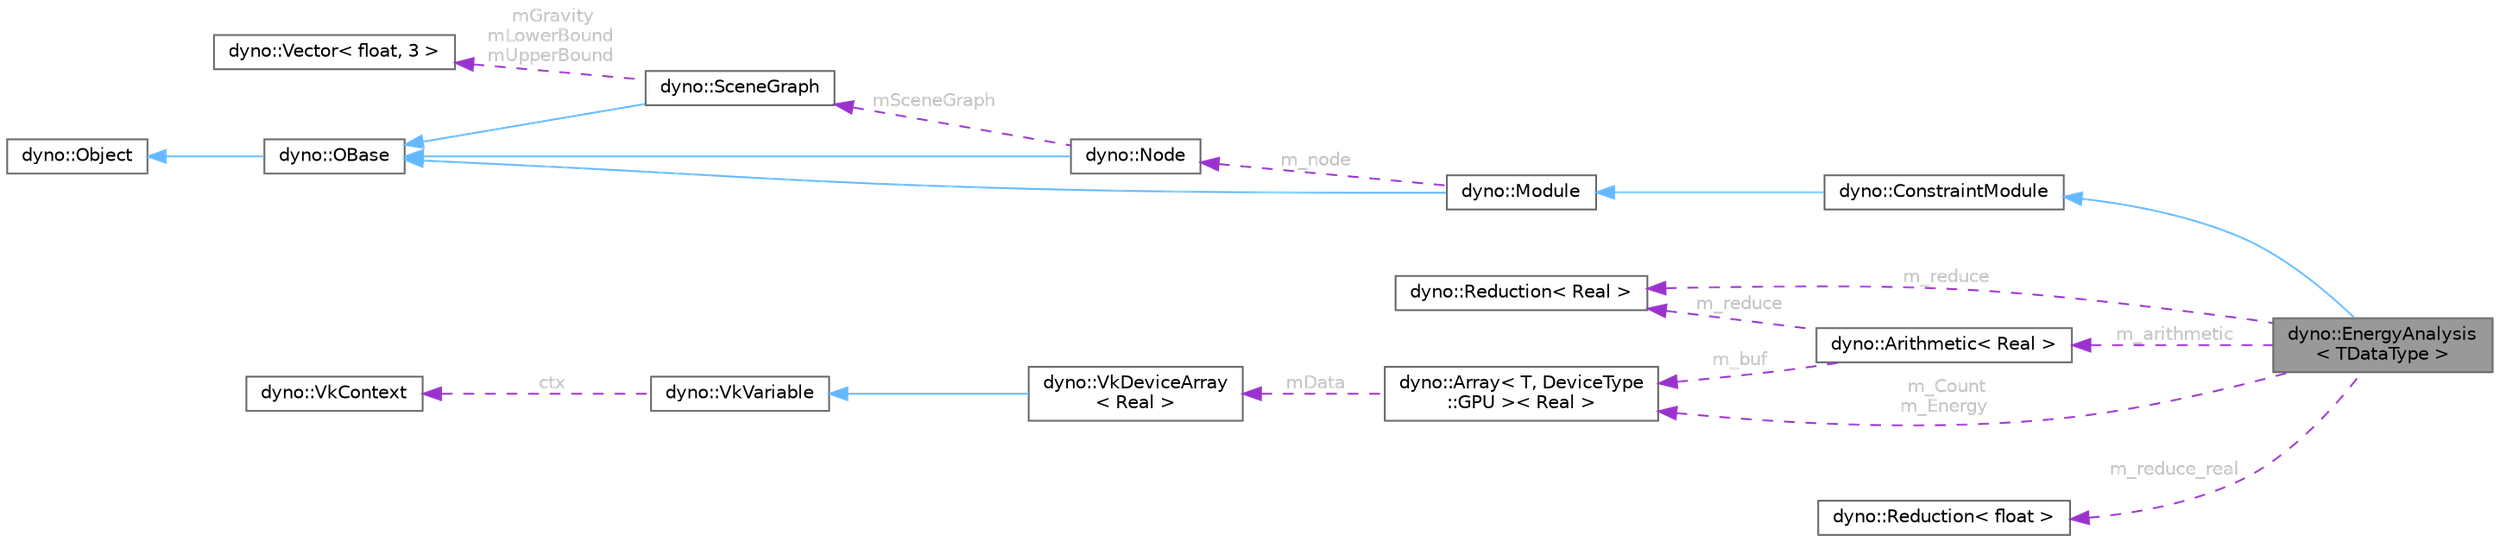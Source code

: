 digraph "dyno::EnergyAnalysis&lt; TDataType &gt;"
{
 // LATEX_PDF_SIZE
  bgcolor="transparent";
  edge [fontname=Helvetica,fontsize=10,labelfontname=Helvetica,labelfontsize=10];
  node [fontname=Helvetica,fontsize=10,shape=box,height=0.2,width=0.4];
  rankdir="LR";
  Node1 [id="Node000001",label="dyno::EnergyAnalysis\l\< TDataType \>",height=0.2,width=0.4,color="gray40", fillcolor="grey60", style="filled", fontcolor="black",tooltip=" "];
  Node2 -> Node1 [id="edge1_Node000001_Node000002",dir="back",color="steelblue1",style="solid",tooltip=" "];
  Node2 [id="Node000002",label="dyno::ConstraintModule",height=0.2,width=0.4,color="gray40", fillcolor="white", style="filled",URL="$classdyno_1_1_constraint_module.html",tooltip=" "];
  Node3 -> Node2 [id="edge2_Node000002_Node000003",dir="back",color="steelblue1",style="solid",tooltip=" "];
  Node3 [id="Node000003",label="dyno::Module",height=0.2,width=0.4,color="gray40", fillcolor="white", style="filled",URL="$classdyno_1_1_module.html",tooltip=" "];
  Node4 -> Node3 [id="edge3_Node000003_Node000004",dir="back",color="steelblue1",style="solid",tooltip=" "];
  Node4 [id="Node000004",label="dyno::OBase",height=0.2,width=0.4,color="gray40", fillcolor="white", style="filled",URL="$classdyno_1_1_o_base.html",tooltip=" "];
  Node5 -> Node4 [id="edge4_Node000004_Node000005",dir="back",color="steelblue1",style="solid",tooltip=" "];
  Node5 [id="Node000005",label="dyno::Object",height=0.2,width=0.4,color="gray40", fillcolor="white", style="filled",URL="$classdyno_1_1_object.html",tooltip=" "];
  Node6 -> Node3 [id="edge5_Node000003_Node000006",dir="back",color="darkorchid3",style="dashed",tooltip=" ",label=" m_node",fontcolor="grey" ];
  Node6 [id="Node000006",label="dyno::Node",height=0.2,width=0.4,color="gray40", fillcolor="white", style="filled",URL="$classdyno_1_1_node.html",tooltip=" "];
  Node4 -> Node6 [id="edge6_Node000006_Node000004",dir="back",color="steelblue1",style="solid",tooltip=" "];
  Node7 -> Node6 [id="edge7_Node000006_Node000007",dir="back",color="darkorchid3",style="dashed",tooltip=" ",label=" mSceneGraph",fontcolor="grey" ];
  Node7 [id="Node000007",label="dyno::SceneGraph",height=0.2,width=0.4,color="gray40", fillcolor="white", style="filled",URL="$classdyno_1_1_scene_graph.html",tooltip=" "];
  Node4 -> Node7 [id="edge8_Node000007_Node000004",dir="back",color="steelblue1",style="solid",tooltip=" "];
  Node8 -> Node7 [id="edge9_Node000007_Node000008",dir="back",color="darkorchid3",style="dashed",tooltip=" ",label=" mGravity\nmLowerBound\nmUpperBound",fontcolor="grey" ];
  Node8 [id="Node000008",label="dyno::Vector\< float, 3 \>",height=0.2,width=0.4,color="gray40", fillcolor="white", style="filled",URL="$classdyno_1_1_vector.html",tooltip=" "];
  Node9 -> Node1 [id="edge10_Node000001_Node000009",dir="back",color="darkorchid3",style="dashed",tooltip=" ",label=" m_Count\nm_Energy",fontcolor="grey" ];
  Node9 [id="Node000009",label="dyno::Array\< T, DeviceType\l::GPU \>\< Real \>",height=0.2,width=0.4,color="gray40", fillcolor="white", style="filled",URL="$classdyno_1_1_array_3_01_t_00_01_device_type_1_1_g_p_u_01_4.html",tooltip=" "];
  Node10 -> Node9 [id="edge11_Node000009_Node000010",dir="back",color="darkorchid3",style="dashed",tooltip=" ",label=" mData",fontcolor="grey" ];
  Node10 [id="Node000010",label="dyno::VkDeviceArray\l\< Real \>",height=0.2,width=0.4,color="gray40", fillcolor="white", style="filled",URL="$classdyno_1_1_vk_device_array.html",tooltip=" "];
  Node11 -> Node10 [id="edge12_Node000010_Node000011",dir="back",color="steelblue1",style="solid",tooltip=" "];
  Node11 [id="Node000011",label="dyno::VkVariable",height=0.2,width=0.4,color="gray40", fillcolor="white", style="filled",URL="$classdyno_1_1_vk_variable.html",tooltip=" "];
  Node12 -> Node11 [id="edge13_Node000011_Node000012",dir="back",color="darkorchid3",style="dashed",tooltip=" ",label=" ctx",fontcolor="grey" ];
  Node12 [id="Node000012",label="dyno::VkContext",height=0.2,width=0.4,color="gray40", fillcolor="white", style="filled",URL="$classdyno_1_1_vk_context.html",tooltip=" "];
  Node13 -> Node1 [id="edge14_Node000001_Node000013",dir="back",color="darkorchid3",style="dashed",tooltip=" ",label=" m_reduce",fontcolor="grey" ];
  Node13 [id="Node000013",label="dyno::Reduction\< Real \>",height=0.2,width=0.4,color="gray40", fillcolor="white", style="filled",URL="$classdyno_1_1_reduction.html",tooltip=" "];
  Node14 -> Node1 [id="edge15_Node000001_Node000014",dir="back",color="darkorchid3",style="dashed",tooltip=" ",label=" m_arithmetic",fontcolor="grey" ];
  Node14 [id="Node000014",label="dyno::Arithmetic\< Real \>",height=0.2,width=0.4,color="gray40", fillcolor="white", style="filled",URL="$classdyno_1_1_arithmetic.html",tooltip=" "];
  Node13 -> Node14 [id="edge16_Node000014_Node000013",dir="back",color="darkorchid3",style="dashed",tooltip=" ",label=" m_reduce",fontcolor="grey" ];
  Node9 -> Node14 [id="edge17_Node000014_Node000009",dir="back",color="darkorchid3",style="dashed",tooltip=" ",label=" m_buf",fontcolor="grey" ];
  Node15 -> Node1 [id="edge18_Node000001_Node000015",dir="back",color="darkorchid3",style="dashed",tooltip=" ",label=" m_reduce_real",fontcolor="grey" ];
  Node15 [id="Node000015",label="dyno::Reduction\< float \>",height=0.2,width=0.4,color="gray40", fillcolor="white", style="filled",URL="$classdyno_1_1_reduction.html",tooltip=" "];
}
